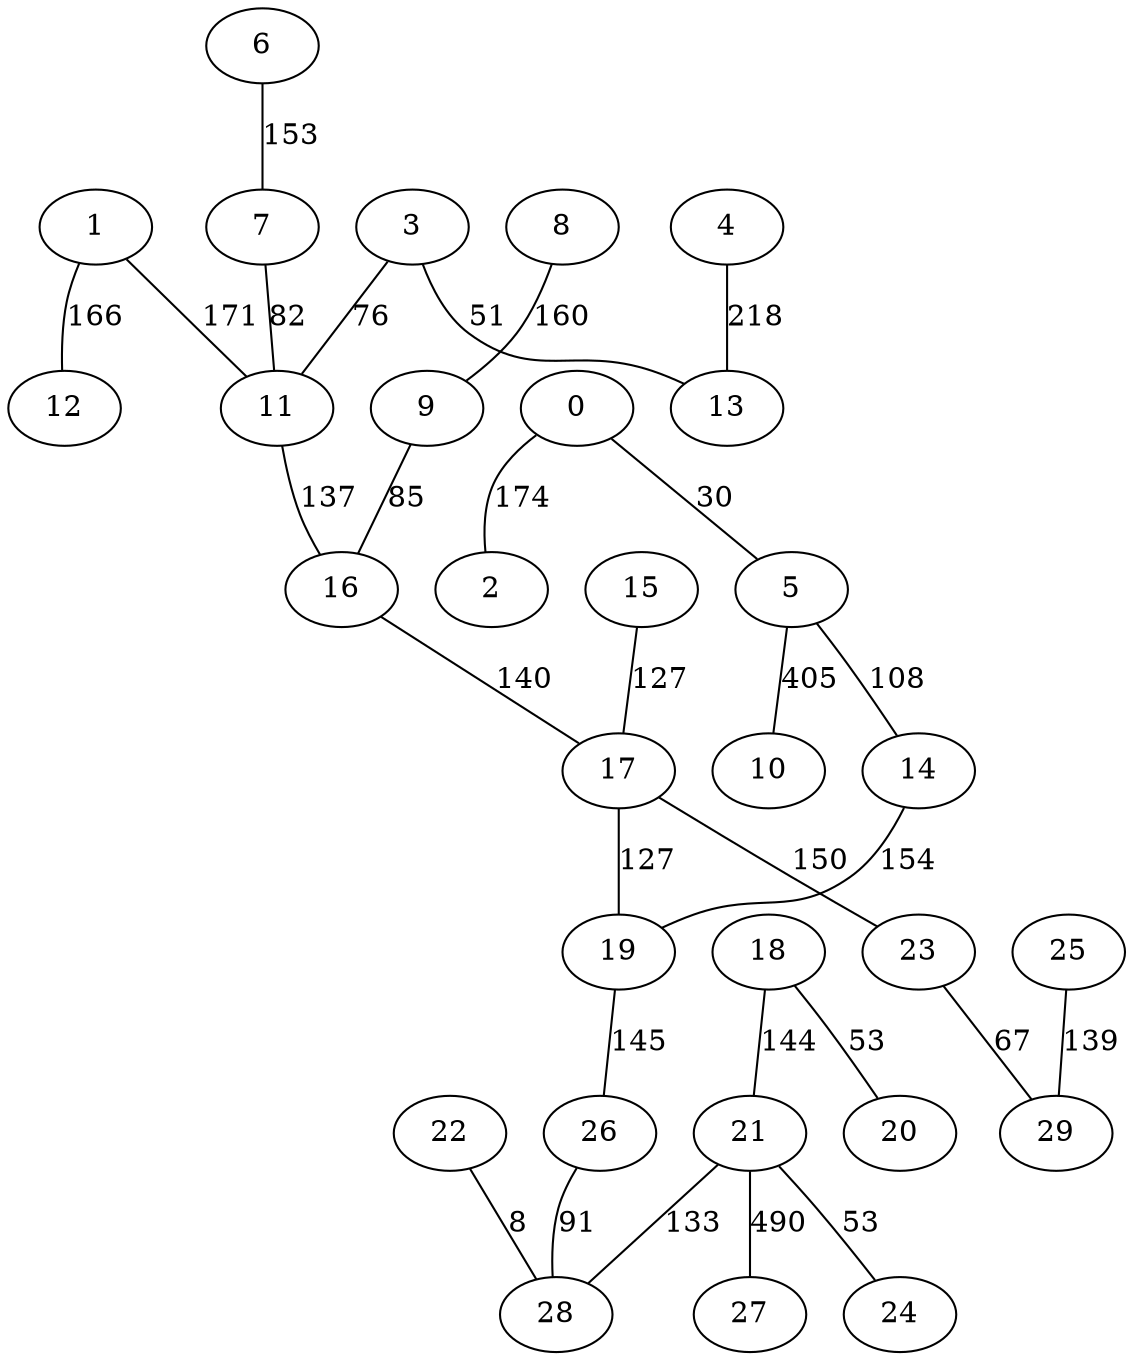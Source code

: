 strict graph G {
0;
1;
2;
3;
4;
5;
6;
7;
8;
9;
10;
11;
12;
13;
14;
15;
16;
17;
18;
19;
20;
21;
22;
23;
24;
25;
26;
27;
28;
29;
0 -- 5  [label=30];
17 -- 23  [label=150];
5 -- 10  [label=405];
22 -- 28  [label=8];
7 -- 11  [label=82];
9 -- 16  [label=85];
15 -- 17  [label=127];
0 -- 2  [label=174];
16 -- 17  [label=140];
17 -- 19  [label=127];
6 -- 7  [label=153];
1 -- 12  [label=166];
18 -- 21  [label=144];
23 -- 29  [label=67];
1 -- 11  [label=171];
8 -- 9  [label=160];
26 -- 28  [label=91];
5 -- 14  [label=108];
14 -- 19  [label=154];
4 -- 13  [label=218];
25 -- 29  [label=139];
19 -- 26  [label=145];
3 -- 13  [label=51];
21 -- 24  [label=53];
18 -- 20  [label=53];
3 -- 11  [label=76];
11 -- 16  [label=137];
21 -- 27  [label=490];
21 -- 28  [label=133];
}
